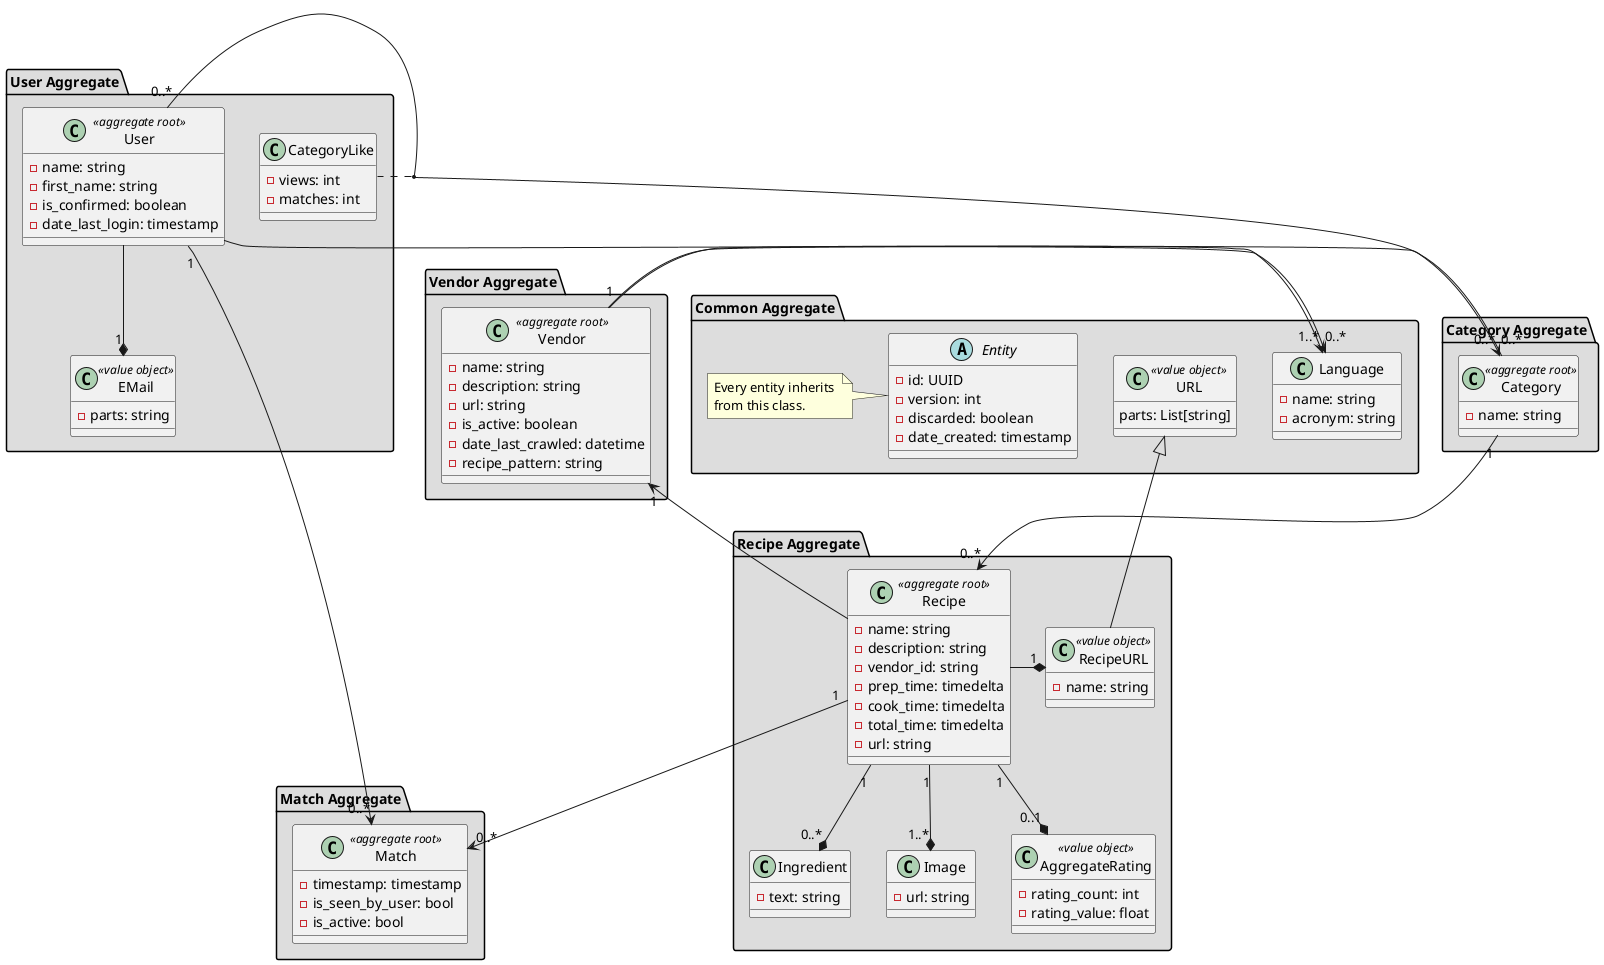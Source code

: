 @startuml domain_model

' general definitions

!define PACKAGE_COLOR DDDDDD

'Packages and Class definitions'
together {
package "Common Aggregate" #PACKAGE_COLOR {
    abstract class Entity {
    - id: UUID
    - version: int
    - discarded: boolean
    - date_created: timestamp
    }
    note left of Entity: Every entity inherits \nfrom this class.

    class Language {
        - name: string
        - acronym: string
    }

    class URL << value object >> {
        parts: List[string]
    }

    Entity -[hidden]> Language
    Entity -[hidden]> URL

}

package "Category Aggregate" #PACKAGE_COLOR {
    class Category << aggregate root >> {
    - name: string
    }
}

package "Vendor Aggregate" #PACKAGE_COLOR {
    class Vendor << aggregate root >> {
    - name: string
    - description: string
    - url: string
    - is_active: boolean
    - date_last_crawled: datetime
    - recipe_pattern: string
    }
}

}




package "Recipe Aggregate" #PACKAGE_COLOR {
    class Recipe << aggregate root >> {
        - name: string
        - description: string
        - vendor_id: string
        - prep_time: timedelta
        - cook_time: timedelta
        - total_time: timedelta
        - url: string
    }

    class Image {
        - url: string
    }

    class AggregateRating << value object >> {
        - rating_count: int
        - rating_value: float
    }

    class Ingredient {
        - text: string
    }

    class RecipeURL << value object>> {
        - name: string
    }

}

package "User Aggregate" #PACKAGE_COLOR {
    class User << aggregate root >> {
    - name: string
    - first_name: string
    - is_confirmed: boolean
    - date_last_login: timestamp
    }

    class CategoryLike {
    - views: int
    - matches: int
    }

    class EMail << value object >> {
        - parts: string
    }

    User -[hidden]> CategoryLike
}

package "Match Aggregate" #PACKAGE_COLOR {
    class Match << aggregate root >>{
    - timestamp: timestamp
    - is_seen_by_user: bool
    - is_active: bool
    }
}


'Relationships'
Vendor "1" -r-> "0..*" Category
Vendor -l-> "1..*" Language
Category "1" --> "0..*" Recipe
User "0..*" - "0..*" Category
(User, Category) . CategoryLike
User -d-* "1" EMail
User "1" --> "0..*" Match
User --> "0..*" Language
Recipe "1" --> "0..*" Match
Recipe "1" --* "1..*" Image
Recipe "1" --* "0..*" Ingredient
Recipe -r--* "1" RecipeURL
RecipeURL --|> URL
Recipe "1" -d-* "0..1" AggregateRating
Recipe -u-> "1" Vendor

@enduml